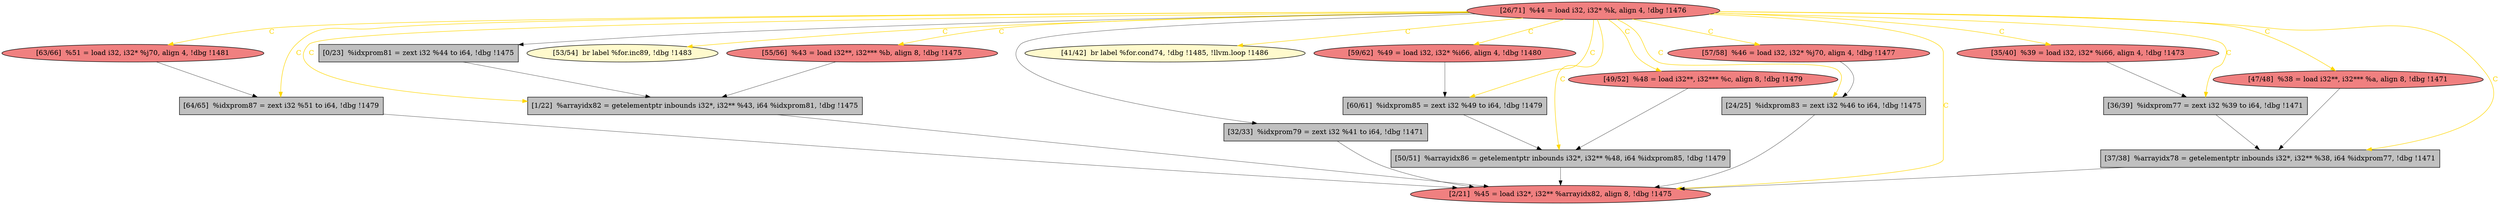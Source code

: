 
digraph G {


node7414 [fillcolor=lightcoral,label="[55/56]  %43 = load i32**, i32*** %b, align 8, !dbg !1475",shape=ellipse,style=filled ]
node7413 [fillcolor=lightcoral,label="[63/66]  %51 = load i32, i32* %j70, align 4, !dbg !1481",shape=ellipse,style=filled ]
node7401 [fillcolor=grey,label="[64/65]  %idxprom87 = zext i32 %51 to i64, !dbg !1479",shape=rectangle,style=filled ]
node7403 [fillcolor=grey,label="[1/22]  %arrayidx82 = getelementptr inbounds i32*, i32** %43, i64 %idxprom81, !dbg !1475",shape=rectangle,style=filled ]
node7400 [fillcolor=lemonchiffon,label="[53/54]  br label %for.inc89, !dbg !1483",shape=ellipse,style=filled ]
node7399 [fillcolor=lightcoral,label="[49/52]  %48 = load i32**, i32*** %c, align 8, !dbg !1479",shape=ellipse,style=filled ]
node7404 [fillcolor=grey,label="[32/33]  %idxprom79 = zext i32 %41 to i64, !dbg !1471",shape=rectangle,style=filled ]
node7410 [fillcolor=lightcoral,label="[26/71]  %44 = load i32, i32* %k, align 4, !dbg !1476",shape=ellipse,style=filled ]
node7397 [fillcolor=lemonchiffon,label="[41/42]  br label %for.cond74, !dbg !1485, !llvm.loop !1486",shape=ellipse,style=filled ]
node7402 [fillcolor=grey,label="[60/61]  %idxprom85 = zext i32 %49 to i64, !dbg !1479",shape=rectangle,style=filled ]
node7398 [fillcolor=lightcoral,label="[47/48]  %38 = load i32**, i32*** %a, align 8, !dbg !1471",shape=ellipse,style=filled ]
node7407 [fillcolor=grey,label="[0/23]  %idxprom81 = zext i32 %44 to i64, !dbg !1475",shape=rectangle,style=filled ]
node7412 [fillcolor=lightcoral,label="[59/62]  %49 = load i32, i32* %i66, align 4, !dbg !1480",shape=ellipse,style=filled ]
node7411 [fillcolor=lightcoral,label="[57/58]  %46 = load i32, i32* %j70, align 4, !dbg !1477",shape=ellipse,style=filled ]
node7415 [fillcolor=grey,label="[50/51]  %arrayidx86 = getelementptr inbounds i32*, i32** %48, i64 %idxprom85, !dbg !1479",shape=rectangle,style=filled ]
node7405 [fillcolor=grey,label="[36/39]  %idxprom77 = zext i32 %39 to i64, !dbg !1471",shape=rectangle,style=filled ]
node7408 [fillcolor=lightcoral,label="[2/21]  %45 = load i32*, i32** %arrayidx82, align 8, !dbg !1475",shape=ellipse,style=filled ]
node7416 [fillcolor=grey,label="[37/38]  %arrayidx78 = getelementptr inbounds i32*, i32** %38, i64 %idxprom77, !dbg !1471",shape=rectangle,style=filled ]
node7406 [fillcolor=grey,label="[24/25]  %idxprom83 = zext i32 %46 to i64, !dbg !1475",shape=rectangle,style=filled ]
node7409 [fillcolor=lightcoral,label="[35/40]  %39 = load i32, i32* %i66, align 4, !dbg !1473",shape=ellipse,style=filled ]

node7410->node7412 [style=solid,color=gold,label="C",penwidth=1.0,fontcolor=gold ]
node7410->node7413 [style=solid,color=gold,label="C",penwidth=1.0,fontcolor=gold ]
node7410->node7405 [style=solid,color=gold,label="C",penwidth=1.0,fontcolor=gold ]
node7410->node7415 [style=solid,color=gold,label="C",penwidth=1.0,fontcolor=gold ]
node7410->node7408 [style=solid,color=gold,label="C",penwidth=1.0,fontcolor=gold ]
node7416->node7408 [style=solid,color=black,label="",penwidth=0.5,fontcolor=black ]
node7410->node7404 [style=solid,color=black,label="",penwidth=0.5,fontcolor=black ]
node7404->node7408 [style=solid,color=black,label="",penwidth=0.5,fontcolor=black ]
node7406->node7408 [style=solid,color=black,label="",penwidth=0.5,fontcolor=black ]
node7402->node7415 [style=solid,color=black,label="",penwidth=0.5,fontcolor=black ]
node7401->node7408 [style=solid,color=black,label="",penwidth=0.5,fontcolor=black ]
node7412->node7402 [style=solid,color=black,label="",penwidth=0.5,fontcolor=black ]
node7410->node7402 [style=solid,color=gold,label="C",penwidth=1.0,fontcolor=gold ]
node7410->node7400 [style=solid,color=gold,label="C",penwidth=1.0,fontcolor=gold ]
node7410->node7406 [style=solid,color=gold,label="C",penwidth=1.0,fontcolor=gold ]
node7413->node7401 [style=solid,color=black,label="",penwidth=0.5,fontcolor=black ]
node7415->node7408 [style=solid,color=black,label="",penwidth=0.5,fontcolor=black ]
node7410->node7401 [style=solid,color=gold,label="C",penwidth=1.0,fontcolor=gold ]
node7411->node7406 [style=solid,color=black,label="",penwidth=0.5,fontcolor=black ]
node7398->node7416 [style=solid,color=black,label="",penwidth=0.5,fontcolor=black ]
node7410->node7411 [style=solid,color=gold,label="C",penwidth=1.0,fontcolor=gold ]
node7405->node7416 [style=solid,color=black,label="",penwidth=0.5,fontcolor=black ]
node7399->node7415 [style=solid,color=black,label="",penwidth=0.5,fontcolor=black ]
node7407->node7403 [style=solid,color=black,label="",penwidth=0.5,fontcolor=black ]
node7410->node7416 [style=solid,color=gold,label="C",penwidth=1.0,fontcolor=gold ]
node7410->node7407 [style=solid,color=black,label="",penwidth=0.5,fontcolor=black ]
node7410->node7409 [style=solid,color=gold,label="C",penwidth=1.0,fontcolor=gold ]
node7410->node7414 [style=solid,color=gold,label="C",penwidth=1.0,fontcolor=gold ]
node7410->node7397 [style=solid,color=gold,label="C",penwidth=1.0,fontcolor=gold ]
node7410->node7399 [style=solid,color=gold,label="C",penwidth=1.0,fontcolor=gold ]
node7409->node7405 [style=solid,color=black,label="",penwidth=0.5,fontcolor=black ]
node7403->node7408 [style=solid,color=black,label="",penwidth=0.5,fontcolor=black ]
node7414->node7403 [style=solid,color=black,label="",penwidth=0.5,fontcolor=black ]
node7410->node7398 [style=solid,color=gold,label="C",penwidth=1.0,fontcolor=gold ]
node7410->node7403 [style=solid,color=gold,label="C",penwidth=1.0,fontcolor=gold ]


}
